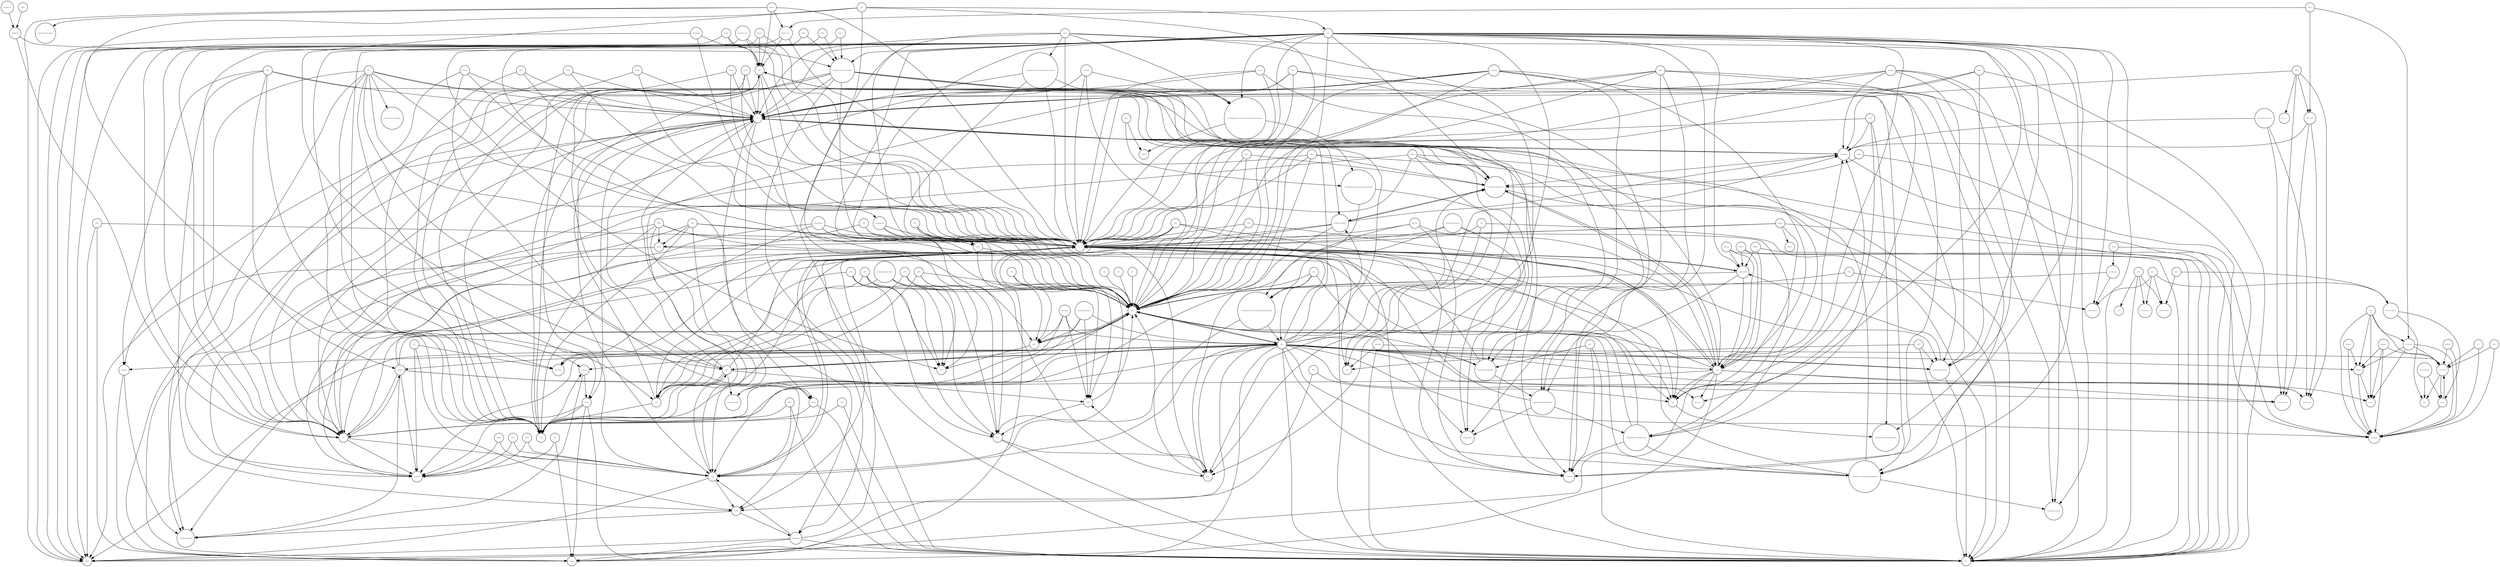 strict digraph  {
IMPDH2 [annotation="", bipartite=0, cls=macromolecule, fontsize=4, label=IMPDH2, shape=circle];
"Guanine nucleotide synthesis" [annotation=urn_miriam_pubmed_1969416, bipartite=0, cls=phenotype, fontsize=4, label="Guanine nucleotide synthesis", shape=circle];
SIRT5 [annotation=urn_miriam_pubmed_17694089, bipartite=0, cls=macromolecule, fontsize=4, label=SIRT5, shape=circle];
"Urea cycle" [annotation="", bipartite=0, cls=phenotype, fontsize=4, label="Urea cycle", shape=circle];
"Nicotinamide D-ribonucleotide" [annotation="urn_miriam_obo.chebi_CHEBI%3A16171|urn_miriam_pubchem.compound_14180", bipartite=0, cls="simple chemical", fontsize=4, label="Nicotinamide D-ribonucleotide", shape=circle];
NADPH [annotation="urn_miriam_obo.chebi_CHEBI%3A16474|urn_miriam_pubchem.compound_5884", bipartite=0, cls="simple chemical", fontsize=4, label=NADPH, shape=circle];
"Î±-D-Galactose" [annotation="urn_miriam_obo.chebi_CHEBI%3A28061|urn_miriam_pubchem.compound_439357", bipartite=0, cls="simple chemical", fontsize=4, label="Î±-D-Galactose", shape=circle];
ENPP1 [annotation="", bipartite=0, cls=macromolecule, fontsize=4, label=ENPP1, shape=circle];
Ribavirin [annotation="urn_miriam_pubmed_22555152|urn_miriam_obo.chebi_CHEBI%3A63580|urn_miriam_pubchem.compound_37542", bipartite=0, cls="simple chemical", fontsize=4, label=Ribavirin, shape=circle];
Xanthine [annotation="urn_miriam_obo.chebi_CHEBI%3A15318|urn_miriam_pubchem.compound_1188", bipartite=0, cls="simple chemical", fontsize=4, label=Xanthine, shape=circle];
NADP [annotation="urn_miriam_obo.chebi_CHEBI%3A18009|urn_miriam_pubchem.compound_5886", bipartite=0, cls="simple chemical", fontsize=4, label=NADP, shape=circle];
CD38 [annotation=urn_miriam_pubmed_16690024, bipartite=0, cls=macromolecule, fontsize=4, label=CD38, shape=circle];
XMP [annotation="urn_miriam_obo.chebi_CHEBI%3A15652|urn_miriam_pubchem.compound_73323", bipartite=0, cls="simple chemical", fontsize=4, label=XMP, shape=circle];
IMPDH2_Nsp14 [annotation="", bipartite=0, cls=complex, fontsize=4, label=IMPDH2_Nsp14, shape=circle];
"1-(5-Phospho-D-ribosyl)-5-amino-4-imidazolecarboxylate" [annotation="urn_miriam_obo.chebi_CHEBI%3A28413|urn_miriam_pubchem.compound_165388", bipartite=0, cls="simple chemical", fontsize=4, label="1-(5-Phospho-D-ribosyl)-5-amino-4-imidazolecarboxylate", shape=circle];
"ribonucleoside reductase" [annotation="", bipartite=0, cls=complex, fontsize=4, label="ribonucleoside reductase", shape=circle];
NT5E [annotation=urn_miriam_pubmed_2848759, bipartite=0, cls=macromolecule, fontsize=4, label=NT5E, shape=circle];
"Î±-D-Glucose" [annotation="urn_miriam_obo.chebi_CHEBI%3A28102|urn_miriam_pubchem.compound_79025", bipartite=0, cls="simple chemical", fontsize=4, label="Î±-D-Glucose", shape=circle];
NMNAT3 [annotation=urn_miriam_pubmed_17402747, bipartite=0, cls=macromolecule, fontsize=4, label=NMNAT3, shape=circle];
CO2 [annotation="urn_miriam_obo.chebi_CHEBI%3A16526|urn_miriam_pubchem.compound_280", bipartite=0, cls="simple chemical", fontsize=4, label=CO2, shape=circle];
ENPP3 [annotation="", bipartite=0, cls=macromolecule, fontsize=4, label=ENPP3, shape=circle];
Pi [annotation="urn_miriam_obo.chebi_CHEBI%3A18367|urn_miriam_pubchem.compound_1061", bipartite=0, cls="simple chemical", fontsize=4, label=Pi, shape=circle];
UGP2 [annotation="", bipartite=0, cls=macromolecule, fontsize=4, label=UGP2, shape=circle];
ENTPD5 [annotation="", bipartite=0, cls=macromolecule, fontsize=4, label=ENTPD5, shape=circle];
"Histone N6-acetyl-L-lysine" [annotation="urn_miriam_pubchem.substance_5094", bipartite=0, cls="simple chemical", fontsize=4, label="Histone N6-acetyl-L-lysine", shape=circle];
Melibiose [annotation="urn_miriam_obo.chebi_CHEBI%3A28053|urn_miriam_pubchem.compound_440658", bipartite=0, cls="simple chemical", fontsize=4, label=Melibiose, shape=circle];
PRPS1L1 [annotation="", bipartite=0, cls=macromolecule, fontsize=4, label=PRPS1L1, shape=circle];
NTPCR [annotation="", bipartite=0, cls=macromolecule, fontsize=4, label=NTPCR, shape=circle];
QPRT [annotation="", bipartite=0, cls=macromolecule, fontsize=4, label=QPRT, shape=circle];
Nicotinamide [annotation="urn_miriam_obo.chebi_CHEBI%3A17154|urn_miriam_pubchem.compound_936", bipartite=0, cls="simple chemical", fontsize=4, label=Nicotinamide, shape=circle];
ADSL [annotation="", bipartite=0, cls=macromolecule, fontsize=4, label=ADSL, shape=circle];
"1-(5'-Phosphoribosyl)-5-formamido-4-imidazolecarboxamide" [annotation="urn_miriam_obo.chebi_CHEBI%3A18381|urn_miriam_pubchem.compound_166760", bipartite=0, cls="simple chemical", fontsize=4, label="1-(5'-Phosphoribosyl)-5-formamido-4-imidazolecarboxamide", shape=circle];
AMDP2 [annotation="", bipartite=0, cls=macromolecule, fontsize=4, label=AMDP2, shape=circle];
"N-Ribosyl-nicotinamide" [annotation="urn_miriam_obo.chebi_CHEBI%3A15927|urn_miriam_pubchem.compound_439924", bipartite=0, cls="simple chemical", fontsize=4, label="N-Ribosyl-nicotinamide", shape=circle];
NME3 [annotation="", bipartite=0, cls=macromolecule, fontsize=4, label=NME3, shape=circle];
Adenosine [annotation="urn_miriam_obo.chebi_CHEBI%3A16335|urn_miriam_pubchem.compound_60961", bipartite=0, cls="simple chemical", fontsize=4, label=Adenosine, shape=circle];
AMP [annotation="urn_miriam_obo.chebi_CHEBI%3A16027|urn_miriam_pubchem.compound_6083", bipartite=0, cls="simple chemical", fontsize=4, label=AMP, shape=circle];
ITPA [annotation="", bipartite=0, cls=macromolecule, fontsize=4, label=ITPA, shape=circle];
GART [annotation="", bipartite=0, cls=macromolecule, fontsize=4, label=GART, shape=circle];
Galacitol [annotation="urn_miriam_obo.chebi_CHEBI%3A16813|urn_miriam_pubchem.compound_11850", bipartite=0, cls="simple chemical", fontsize=4, label=Galacitol, shape=circle];
GMPS [annotation=urn_miriam_pubmed_8089153, bipartite=0, cls=macromolecule, fontsize=4, label=GMPS, shape=circle];
Deoxyadenosine [annotation="urn_miriam_obo.chebi_CHEBI%3A17256|urn_miriam_pubchem.compound_13730", bipartite=0, cls="simple chemical", fontsize=4, label=Deoxyadenosine, shape=circle];
"Thioredoxin disulfide" [annotation="urn_miriam_obo.chebi_CHEBI%3A18191|urn_miriam_pubchem.substance_11533266|urn_miriam_pubchem.substance_3636", bipartite=0, cls="simple chemical", fontsize=4, label="Thioredoxin disulfide", shape=circle];
NNT [annotation="", bipartite=0, cls=macromolecule, fontsize=4, label=NNT, shape=circle];
AKR1B1 [annotation="", bipartite=0, cls=macromolecule, fontsize=4, label=AKR1B1, shape=circle];
NMNAT1 [annotation=urn_miriam_pubmed_12359228, bipartite=0, cls=macromolecule, fontsize=4, label=NMNAT1, shape=circle];
Ammonium [annotation="urn_miriam_obo.chebi_CHEBI%3A28938|urn_miriam_pubchem.compound_223", bipartite=0, cls="simple chemical", fontsize=4, label=Ammonium, shape=circle];
Merimepodib [annotation="urn_miriam_pubmed_10878288|urn_miriam_pubchem.compound_53241", bipartite=0, cls="simple chemical", fontsize=4, label=Merimepodib, shape=circle];
"Î±-D-Galactose-1P" [annotation="urn_miriam_obo.chebi_CHEBI%3A17973|urn_miriam_pubchem.compound_123912", bipartite=0, cls="simple chemical", fontsize=4, label="Î±-D-Galactose-1P", shape=circle];
ENTPD6 [annotation="", bipartite=0, cls=macromolecule, fontsize=4, label=ENTPD6, shape=circle];
PPAT [annotation="", bipartite=0, cls=macromolecule, fontsize=4, label=PPAT, shape=circle];
ENTPD4 [annotation="", bipartite=0, cls=macromolecule, fontsize=4, label=ENTPD4, shape=circle];
AK5 [annotation="", bipartite=0, cls=macromolecule, fontsize=4, label=AK5, shape=circle];
Deoxyguanosine [annotation="urn_miriam_obo.chebi_CHEBI%3A17172|urn_miriam_pubchem.compound_135398592", bipartite=0, cls="simple chemical", fontsize=4, label=Deoxyguanosine, shape=circle];
GLA [annotation="", bipartite=0, cls=macromolecule, fontsize=4, label=GLA, shape=circle];
"Nucleoside diphosphate kinase" [annotation="", bipartite=0, cls=complex, fontsize=4, label="Nucleoside diphosphate kinase", shape=circle];
ADP [annotation="urn_miriam_obo.chebi_CHEBI%3A16761|urn_miriam_pubchem.compound_6022", bipartite=0, cls="simple chemical", fontsize=4, label=ADP, shape=circle];
dADP [annotation="urn_miriam_obo.chebi_CHEBI%3A16174|urn_miriam_pubchem.compound_188966", bipartite=0, cls="simple chemical", fontsize=4, label=dADP, shape=circle];
Migalastat [annotation="urn_miriam_pubmed_10866822|urn_miriam_obo.chebi_CHEBI%3A135923|urn_miriam_pubchem.compound_176077", bipartite=0, cls="simple chemical", fontsize=4, label=Migalastat, shape=circle];
"Î±-D-Glucose-1-P" [annotation="urn_miriam_obo.chebi_CHEBI%3A29042|urn_miriam_pubchem.compound_439165", bipartite=0, cls="simple chemical", fontsize=4, label="Î±-D-Glucose-1-P", shape=circle];
AK1 [annotation="", bipartite=0, cls=macromolecule, fontsize=4, label=AK1, shape=circle];
"Deamino-NAD" [annotation="urn_miriam_obo.chebi_CHEBI%3A18304|urn_miriam_pubchem.compound_135421870", bipartite=0, cls="simple chemical", fontsize=4, label="Deamino-NAD", shape=circle];
XDH [annotation="", bipartite=0, cls=macromolecule, fontsize=4, label=XDH, shape=circle];
dAMP [annotation="urn_miriam_obo.chebi_CHEBI%3A17713|urn_miriam_pubchem.compound_12599", bipartite=0, cls="simple chemical", fontsize=4, label=dAMP, shape=circle];
PAICS [annotation="", bipartite=0, cls=macromolecule, fontsize=4, label=PAICS, shape=circle];
LCT [annotation="", bipartite=0, cls=macromolecule, fontsize=4, label=LCT, shape=circle];
AMPD3 [annotation="", bipartite=0, cls=macromolecule, fontsize=4, label=AMPD3, shape=circle];
SIRT5_Nsp14 [annotation="", bipartite=0, cls=complex, fontsize=4, label=SIRT5_Nsp14, shape=circle];
Fumarate [annotation="urn_miriam_obo.chebi_CHEBI%3A29806|urn_miriam_pubchem.compound_5460307", bipartite=0, cls="simple chemical", fontsize=4, label=Fumarate, shape=circle];
UTP [annotation="urn_miriam_obo.chebi_CHEBI%3A15713|urn_miriam_pubchem.compound_6133", bipartite=0, cls="simple chemical", fontsize=4, label=UTP, shape=circle];
Thioredoxin [annotation="urn_miriam_obo.chebi_CHEBI%3A15033|urn_miriam_pubchem.substance_223441017|urn_miriam_pubchem.substance_3635", bipartite=0, cls="simple chemical", fontsize=4, label=Thioredoxin, shape=circle];
"2-(Formamido)-N1-(5'-phosphoribosyl)acetamidine" [annotation="urn_miriam_pubchem.compound_5462266", bipartite=0, cls="simple chemical", fontsize=4, label="2-(Formamido)-N1-(5'-phosphoribosyl)acetamidine", shape=circle];
AK8 [annotation="", bipartite=0, cls=macromolecule, fontsize=4, label=AK8, shape=circle];
GLA_Nsp14 [annotation="", bipartite=0, cls=complex, fontsize=4, label=GLA_Nsp14, shape=circle];
NAMPT [annotation="", bipartite=0, cls=macromolecule, fontsize=4, label=NAMPT, shape=circle];
ENTPD2 [annotation="", bipartite=0, cls=macromolecule, fontsize=4, label=ENTPD2, shape=circle];
NADK [annotation="", bipartite=0, cls=macromolecule, fontsize=4, label=NADK, shape=circle];
CANT1 [annotation="", bipartite=0, cls=macromolecule, fontsize=4, label=CANT1, shape=circle];
AMPD1 [annotation="", bipartite=0, cls=macromolecule, fontsize=4, label=AMPD1, shape=circle];
NADH [annotation="urn_miriam_obo.chebi_CHEBI%3A16908|urn_miriam_pubchem.compound_439153", bipartite=0, cls="simple chemical", fontsize=4, label=NADH, shape=circle];
"UDP-Î±-D-Galactose" [annotation="urn_miriam_obo.chebi_CHEBI%3A66914|urn_miriam_pubchem.compound_18068", bipartite=0, cls="simple chemical", fontsize=4, label="UDP-Î±-D-Galactose", shape=circle];
GMP [annotation="urn_miriam_obo.chebi_CHEBI%3A17345|urn_miriam_pubchem.compound_135398631", bipartite=0, cls="simple chemical", fontsize=4, label=GMP, shape=circle];
GDP [annotation="urn_miriam_obo.chebi_CHEBI%3A17552|urn_miriam_pubchem.compound_135398619", bipartite=0, cls="simple chemical", fontsize=4, label=GDP, shape=circle];
Adenine [annotation="urn_miriam_obo.chebi_CHEBI%3A16708|urn_miriam_pubchem.compound_190", bipartite=0, cls="simple chemical", fontsize=4, label=Adenine, shape=circle];
GALM [annotation="", bipartite=0, cls=macromolecule, fontsize=4, label=GALM, shape=circle];
"Aminoimidazole ribotide" [annotation="urn_miriam_obo.chebi_CHEBI%3A138560|urn_miriam_pubchem.compound_161500", bipartite=0, cls="simple chemical", fontsize=4, label="Aminoimidazole ribotide", shape=circle];
GMPR2 [annotation="", bipartite=0, cls=macromolecule, fontsize=4, label=GMPR2, shape=circle];
dGDP [annotation="urn_miriam_obo.chebi_CHEBI%3A28862|urn_miriam_pubchem.compound_135398595", bipartite=0, cls="simple chemical", fontsize=4, label=dGDP, shape=circle];
dATP [annotation="urn_miriam_obo.chebi_CHEBI%3A16284|urn_miriam_pubchem.compound_15993", bipartite=0, cls="simple chemical", fontsize=4, label=dATP, shape=circle];
"1-(5'-Phosphoribosyl)-5-amino-4-imidazolecarboxamide" [annotation="urn_miriam_obo.chebi_CHEBI%3A18406|urn_miriam_pubchem.compound_65110", bipartite=0, cls="simple chemical", fontsize=4, label="1-(5'-Phosphoribosyl)-5-amino-4-imidazolecarboxamide", shape=circle];
GALK1 [annotation="", bipartite=0, cls=macromolecule, fontsize=4, label=GALK1, shape=circle];
GUK1 [annotation=urn_miriam_pubmed_8663313, bipartite=0, cls=macromolecule, fontsize=4, label=GUK1, shape=circle];
PRPS2 [annotation="", bipartite=0, cls=macromolecule, fontsize=4, label=PRPS2, shape=circle];
NME5 [annotation="", bipartite=0, cls=macromolecule, fontsize=4, label=NME5, shape=circle];
dGMP [annotation="urn_miriam_obo.chebi_CHEBI%3A16192|urn_miriam_pubchem.compound_135398597", bipartite=0, cls="simple chemical", fontsize=4, label=dGMP, shape=circle];
"D-Galactose" [annotation="urn_miriam_obo.chebi_CHEBI%3A27667|urn_miriam_pubchem.compound_439353", bipartite=0, cls="simple chemical", fontsize=4, label="D-Galactose", shape=circle];
GALT [annotation="", bipartite=0, cls=macromolecule, fontsize=4, label=GALT, shape=circle];
"Mycophenolic acid" [annotation="urn_miriam_pubmed_5799033|urn_miriam_obo.chebi_CHEBI%3A168396|urn_miriam_pubchem.compound_446541", bipartite=0, cls="simple chemical", fontsize=4, label="Mycophenolic acid", shape=circle];
Stachyose [annotation="urn_miriam_obo.chebi_CHEBI%3A17164|urn_miriam_pubchem.compound_439531", bipartite=0, cls="simple chemical", fontsize=4, label=Stachyose, shape=circle];
GTP [annotation="urn_miriam_obo.chebi_CHEBI%3A15996|urn_miriam_pubchem.compound_35398633", bipartite=0, cls="simple chemical", fontsize=4, label=GTP, shape=circle];
NMNAT2 [annotation=urn_miriam_pubmed_12359228, bipartite=0, cls=macromolecule, fontsize=4, label=NMNAT2, shape=circle];
GMPR [annotation="", bipartite=0, cls=macromolecule, fontsize=4, label=GMPR, shape=circle];
Quinolinate [annotation="urn_miriam_obo.chebi_CHEBI%3A16675|urn_miriam_pubchem.compound_1066", bipartite=0, cls="simple chemical", fontsize=4, label=Quinolinate, shape=circle];
ATP [annotation="urn_miriam_obo.chebi_CHEBI%3A15422|urn_miriam_pubchem.compound_5957", bipartite=0, cls="simple chemical", fontsize=4, label=ATP, shape=circle];
"L-Glutamate" [annotation="urn_miriam_obo.chebi_CHEBI%3A16015|urn_miriam_pubchem.compound_33032", bipartite=0, cls="simple chemical", fontsize=4, label="L-Glutamate", shape=circle];
"2-deoxy-Î±-D-ribose 1-phosphate" [annotation="urn_miriam_obo.chebi_CHEBI%3A28542|urn_miriam_pubchem.compound_439287", bipartite=0, cls="simple chemical", fontsize=4, label="2-deoxy-Î±-D-ribose 1-phosphate", shape=circle];
Nicotinate [annotation="urn_miriam_obo.chebi_CHEBI%3A32544|urn_miriam_pubchem.compound_937", bipartite=0, cls="simple chemical", fontsize=4, label=Nicotinate, shape=circle];
"1-(5'-Phosphoribosyl)-5-amino-4-(N-succinocarboxamide)-imidazole" [annotation="urn_miriam_obo.chebi_CHEBI%3A18319|urn_miriam_pubchem.compound_160666", bipartite=0, cls="simple chemical", fontsize=4, label="1-(5'-Phosphoribosyl)-5-amino-4-(N-succinocarboxamide)-imidazole", shape=circle];
Hypoxanthine [annotation="urn_miriam_obo.chebi_CHEBI%3A17368|urn_miriam_pubchem.compound_135398638", bipartite=0, cls="simple chemical", fontsize=4, label=Hypoxanthine, shape=circle];
Glycine [annotation="urn_miriam_obo.chebi_CHEBI%3A15428|urn_miriam_pubchem.compound_750", bipartite=0, cls="simple chemical", fontsize=4, label=Glycine, shape=circle];
"ADP-D-ribose" [annotation="urn_miriam_obo.chebi_CHEBI%3A16960|urn_miriam_pubchem.compound_33576", bipartite=0, cls="simple chemical", fontsize=4, label="ADP-D-ribose", shape=circle];
PRPS1 [annotation="", bipartite=0, cls=macromolecule, fontsize=4, label=PRPS1, shape=circle];
ADK [annotation="", bipartite=0, cls=macromolecule, fontsize=4, label=ADK, shape=circle];
"UDP-Î±-D-Glucose" [annotation="urn_miriam_obo.chebi_CHEBI%3A46229|urn_miriam_pubchem.compound_8629", bipartite=0, cls="simple chemical", fontsize=4, label="UDP-Î±-D-Glucose", shape=circle];
NAD [annotation="urn_miriam_obo.chebi_CHEBI%3A15846|urn_miriam_pubchem.compound_5892", bipartite=0, cls="simple chemical", fontsize=4, label=NAD, shape=circle];
Nsp14 [annotation="urn_miriam_doi_10.1101%2F2020.03.22.002386|urn_miriam_ncbiprotein_YP_009725309", bipartite=0, cls=macromolecule, fontsize=4, label=Nsp14, shape=circle];
"L-Aspartate" [annotation="urn_miriam_obo.chebi_CHEBI%3A17053|urn_miriam_pubchem.compound_5960", bipartite=0, cls="simple chemical", fontsize=4, label="L-Aspartate", shape=circle];
DCK [annotation="", bipartite=0, cls=macromolecule, fontsize=4, label=DCK, shape=circle];
PGM2 [annotation="", bipartite=0, cls=macromolecule, fontsize=4, label=PGM2, shape=circle];
"Nicotinate D-ribonucleotide" [annotation="urn_miriam_obo.chebi_CHEBI%3A15763|urn_miriam_pubchem.compound_121992", bipartite=0, cls="simple chemical", fontsize=4, label="Nicotinate D-ribonucleotide", shape=circle];
PPi [annotation="urn_miriam_obo.chebi_CHEBI%3A18361|urn_miriam_pubchem.compound_644102", bipartite=0, cls="simple chemical", fontsize=4, label=PPi, shape=circle];
Tetrahydrofolate [annotation="urn_miriam_obo.chebi_CHEBI%3A67016|urn_miriam_pubchem.compound_135444742", bipartite=0, cls="simple chemical", fontsize=4, label=Tetrahydrofolate, shape=circle];
GALE [annotation="", bipartite=0, cls=macromolecule, fontsize=4, label=GALE, shape=circle];
"10-Formyltetrahydrofolate" [annotation="urn_miriam_obo.chebi_CHEBI%3A15637|urn_miriam_pubchem.compound_135450591", bipartite=0, cls="simple chemical", fontsize=4, label="10-Formyltetrahydrofolate", shape=circle];
"Î±-D-Ribose 1-phosphate" [annotation="urn_miriam_obo.chebi_CHEBI%3A16300|urn_miriam_pubchem.compound_439236", bipartite=0, cls="simple chemical", fontsize=4, label="Î±-D-Ribose 1-phosphate", shape=circle];
H2O [annotation="urn_miriam_obo.chebi_CHEBI%3A15377|urn_miriam_pubchem.compound_962", bipartite=0, cls="simple chemical", fontsize=4, label=H2O, shape=circle];
NRK1 [annotation="", bipartite=0, cls=macromolecule, fontsize=4, label=NRK1, shape=circle];
NME7 [annotation="", bipartite=0, cls=macromolecule, fontsize=4, label=NME7, shape=circle];
PNP [annotation="", bipartite=0, cls=macromolecule, fontsize=4, label=PNP, shape=circle];
APRT [annotation="", bipartite=0, cls=macromolecule, fontsize=4, label=APRT, shape=circle];
Deoxyinosine [annotation="urn_miriam_obo.chebi_CHEBI%3A28997|urn_miriam_pubchem.compound_135398593", bipartite=0, cls="simple chemical", fontsize=4, label=Deoxyinosine, shape=circle];
Inosine [annotation="urn_miriam_obo.chebi_CHEBI%3A17596|urn_miriam_pubchem.compound_35398641", bipartite=0, cls="simple chemical", fontsize=4, label=Inosine, shape=circle];
NAPRT1 [annotation="", bipartite=0, cls=macromolecule, fontsize=4, label=NAPRT1, shape=circle];
Sucrose [annotation="urn_miriam_obo.chebi_CHEBI%3A17992|urn_miriam_pubchem.compound_5988", bipartite=0, cls="simple chemical", fontsize=4, label=Sucrose, shape=circle];
"Î±D-Ribose 1P" [annotation="urn_miriam_obo.chebi_CHEBI%3A16300|urn_miriam_pubchem.compound_439236", bipartite=0, cls="simple chemical", fontsize=4, label="Î±D-Ribose 1P", shape=circle];
"5-phospho-beta-D-ribosylglycinamide" [annotation="urn_miriam_obo.chebi_CHEBI%3A143788|urn_miriam_pubchem.compound_129630972", bipartite=0, cls="simple chemical", fontsize=4, label="5-phospho-beta-D-ribosylglycinamide", shape=circle];
UDP [annotation="urn_miriam_obo.chebi_CHEBI%3A17659|urn_miriam_pubchem.compound_6031", bipartite=0, cls="simple chemical", fontsize=4, label=UDP, shape=circle];
IMP [annotation="urn_miriam_obo.chebi_CHEBI%3A17202|urn_miriam_pubchem.compound_135398640", bipartite=0, cls="simple chemical", fontsize=4, label=IMP, shape=circle];
dGTP [annotation="urn_miriam_obo.chebi_CHEBI%3A16497|urn_miriam_pubchem.compound_135398599", bipartite=0, cls="simple chemical", fontsize=4, label=dGTP, shape=circle];
Xanthosine [annotation="urn_miriam_obo.chebi_CHEBI%3A18107|urn_miriam_pubchem.compound_64959", bipartite=0, cls="simple chemical", fontsize=4, label=Xanthosine, shape=circle];
"O-Acetyl-ADP-ribose" [annotation="urn_miriam_obo.chebi_CHEBI%3A76279|urn_miriam_pubchem.compound_72193709", bipartite=0, cls="simple chemical", fontsize=4, label="O-Acetyl-ADP-ribose", shape=circle];
"nicotinate-adenine dinucleotide phosphate" [annotation="urn_miriam_obo.chebi_CHEBI%3A75967|urn_miriam_pubchem.compound_71768143", bipartite=0, cls="simple chemical", fontsize=4, label="nicotinate-adenine dinucleotide phosphate", shape=circle];
Raffinose [annotation="urn_miriam_obo.chebi_CHEBI%3A16634|urn_miriam_pubchem.compound_439242", bipartite=0, cls="simple chemical", fontsize=4, label=Raffinose, shape=circle];
ATIC [annotation="", bipartite=0, cls=macromolecule, fontsize=4, label=ATIC, shape=circle];
IMPDH1 [annotation="", bipartite=0, cls=macromolecule, fontsize=4, label=IMPDH1, shape=circle];
GDA [annotation="", bipartite=0, cls=macromolecule, fontsize=4, label=GDA, shape=circle];
GLB1 [annotation="", bipartite=0, cls=macromolecule, fontsize=4, label=GLB1, shape=circle];
"5-phospho-Î±-D-ribose 1-diphosphate" [annotation="urn_miriam_obo.chebi_CHEBI%3A17111|urn_miriam_pubchem.compound_7339", bipartite=0, cls="simple chemical", fontsize=4, label="5-phospho-Î±-D-ribose 1-diphosphate", shape=circle];
AK7 [annotation="", bipartite=0, cls=macromolecule, fontsize=4, label=AK7, shape=circle];
"L-Glutamine" [annotation="urn_miriam_obo.chebi_CHEBI%3A18050|urn_miriam_pubchem.compound_5961", bipartite=0, cls="simple chemical", fontsize=4, label="L-Glutamine", shape=circle];
"Histone-L-lysine" [annotation="urn_miriam_obo.chebi_CHEBI%3A5738|urn_miriam_pubchem.substance_5447|urn_miriam_pubchem.substance_223439948", bipartite=0, cls="simple chemical", fontsize=4, label="Histone-L-lysine", shape=circle];
HPRT1 [annotation="", bipartite=0, cls=macromolecule, fontsize=4, label=HPRT1, shape=circle];
NME6 [annotation="", bipartite=0, cls=macromolecule, fontsize=4, label=NME6, shape=circle];
PFAS [annotation="", bipartite=0, cls=macromolecule, fontsize=4, label=PFAS, shape=circle];
H [annotation="urn_miriam_obo.chebi_CHEBI%3A24636|urn_miriam_pubchem.compound_1038", bipartite=0, cls="simple chemical", fontsize=4, label=H, shape=circle];
Lactose [annotation="urn_miriam_obo.chebi_CHEBI%3A17716|urn_miriam_pubchem.compound_440995", bipartite=0, cls="simple chemical", fontsize=4, label=Lactose, shape=circle];
NADSYN1 [annotation=urn_miriam_pubmed_12547821, bipartite=0, cls=macromolecule, fontsize=4, label=NADSYN1, shape=circle];
"D-Ribose 5P" [annotation="urn_miriam_obo.chebi_CHEBI%3A78679|urn_miriam_pubchem.compound_439167", bipartite=0, cls="simple chemical", fontsize=4, label="D-Ribose 5P", shape=circle];
Guanosine [annotation="urn_miriam_obo.chebi_CHEBI%3A16750|urn_miriam_pubchem.compound_135398635", bipartite=0, cls="simple chemical", fontsize=4, label=Guanosine, shape=circle];
ADA [annotation="", bipartite=0, cls=macromolecule, fontsize=4, label=ADA, shape=circle];
"lactose synthetase" [annotation="", bipartite=0, cls=complex, fontsize=4, label="lactose synthetase", shape=circle];
"5-phospho-beta-D-ribosylamine" [annotation="urn_miriam_obo.chebi_CHEBI%3A37737|urn_miriam_pubchem.compound_439905", bipartite=0, cls="simple chemical", fontsize=4, label="5-phospho-beta-D-ribosylamine", shape=circle];
"5-phosphoribosyl-N-formylglycinamide" [annotation="urn_miriam_pubchem.compound_129652037", bipartite=0, cls="simple chemical", fontsize=4, label="5-phosphoribosyl-N-formylglycinamide", shape=circle];
Guanine [annotation="urn_miriam_obo.chebi_CHEBI%3A16235|urn_miriam_pubchem.compound_135398634", bipartite=0, cls="simple chemical", fontsize=4, label=Guanine, shape=circle];
IMPDH2 -> "Guanine nucleotide synthesis"  [annotation="", interaction_type=stimulation];
IMPDH2 -> IMPDH2_Nsp14  [annotation="", interaction_type=production];
IMPDH2 -> H  [annotation="urn_miriam_doi_10.1101%2F2020.03.22.002386|urn_miriam_pubmed_22555152|urn_miriam_pubmed_5799033", interaction_type=catalysis];
IMPDH2 -> XMP  [annotation="urn_miriam_doi_10.1101%2F2020.03.22.002386|urn_miriam_pubmed_22555152|urn_miriam_pubmed_5799033", interaction_type=catalysis];
IMPDH2 -> NADH  [annotation="urn_miriam_doi_10.1101%2F2020.03.22.002386|urn_miriam_pubmed_22555152|urn_miriam_pubmed_5799033", interaction_type=catalysis];
SIRT5 -> "Urea cycle"  [annotation="", interaction_type=stimulation];
SIRT5 -> Nicotinamide  [annotation="urn_miriam_pubmed_16756498|urn_miriam_kegg.reaction_R10633|urn_miriam_taxonomy_2697049", interaction_type=catalysis];
SIRT5 -> "Histone-L-lysine"  [annotation="urn_miriam_pubmed_16756498|urn_miriam_kegg.reaction_R10633|urn_miriam_taxonomy_2697049", interaction_type=catalysis];
SIRT5 -> "O-Acetyl-ADP-ribose"  [annotation="urn_miriam_pubmed_16756498|urn_miriam_kegg.reaction_R10633|urn_miriam_taxonomy_2697049", interaction_type=catalysis];
SIRT5 -> SIRT5_Nsp14  [annotation="", interaction_type=production];
"Nicotinamide D-ribonucleotide" -> NAD  [annotation="", interaction_type=production];
"Nicotinamide D-ribonucleotide" -> PPi  [annotation="", interaction_type=production];
"Nicotinamide D-ribonucleotide" -> "N-Ribosyl-nicotinamide"  [annotation="", interaction_type=production];
"Nicotinamide D-ribonucleotide" -> Pi  [annotation="", interaction_type=production];
NADPH -> NADP  [annotation="", interaction_type=production];
NADPH -> NADH  [annotation="", interaction_type=production];
"Î±-D-Galactose" -> "Î±-D-Galactose-1P"  [annotation="", interaction_type=production];
"Î±-D-Galactose" -> ADP  [annotation="", interaction_type=production];
ENPP1 -> dGMP  [annotation="urn_miriam_kegg.reaction_R01855|urn_miriam_pubmed_4310599", interaction_type=catalysis];
ENPP1 -> H  [annotation="urn_miriam_kegg.reaction_R01855|urn_miriam_pubmed_4310599", interaction_type=catalysis];
ENPP1 -> PPi  [annotation="urn_miriam_kegg.reaction_R01855|urn_miriam_pubmed_4310599", interaction_type=catalysis];
ENPP1 -> "Nicotinamide D-ribonucleotide"  [annotation="urn_miriam_kegg.reaction_R00103|urn_miriam_pubmed_13428775", interaction_type=catalysis];
ENPP1 -> AMP  [annotation="urn_miriam_kegg.reaction_R00103|urn_miriam_pubmed_13428775", interaction_type=catalysis];
Ribavirin -> H  [annotation="urn_miriam_doi_10.1101%2F2020.03.22.002386|urn_miriam_pubmed_22555152|urn_miriam_pubmed_5799033", interaction_type=inhibition];
Ribavirin -> XMP  [annotation="urn_miriam_doi_10.1101%2F2020.03.22.002386|urn_miriam_pubmed_22555152|urn_miriam_pubmed_5799033", interaction_type=inhibition];
Ribavirin -> NADH  [annotation="urn_miriam_doi_10.1101%2F2020.03.22.002386|urn_miriam_pubmed_22555152|urn_miriam_pubmed_5799033", interaction_type=inhibition];
NADP -> "nicotinate-adenine dinucleotide phosphate"  [annotation="", interaction_type=production];
NADP -> Nicotinamide  [annotation="", interaction_type=production];
CD38 -> "nicotinate-adenine dinucleotide phosphate"  [annotation="urn_miriam_pubmed_11829748|urn_miriam_kegg.reaction_R00119", interaction_type=catalysis];
CD38 -> Nicotinamide  [annotation="urn_miriam_pubmed_11866528|urn_miriam_kegg.reaction_R00102", interaction_type=catalysis];
CD38 -> H  [annotation="urn_miriam_pubmed_11866528|urn_miriam_kegg.reaction_R00102", interaction_type=catalysis];
CD38 -> "ADP-D-ribose"  [annotation="urn_miriam_pubmed_11866528|urn_miriam_kegg.reaction_R00102", interaction_type=catalysis];
XMP -> Xanthosine  [annotation="", interaction_type=production];
XMP -> Pi  [annotation="", interaction_type=production];
XMP -> H  [annotation="", interaction_type=production];
XMP -> "L-Glutamate"  [annotation="", interaction_type=production];
XMP -> GMP  [annotation="", interaction_type=production];
XMP -> AMP  [annotation="", interaction_type=production];
XMP -> PPi  [annotation="", interaction_type=production];
IMPDH2_Nsp14 -> H  [annotation="urn_miriam_doi_10.1101%2F2020.03.22.002386|urn_miriam_pubmed_22555152|urn_miriam_pubmed_5799033", interaction_type=modulation];
IMPDH2_Nsp14 -> XMP  [annotation="urn_miriam_doi_10.1101%2F2020.03.22.002386|urn_miriam_pubmed_22555152|urn_miriam_pubmed_5799033", interaction_type=modulation];
IMPDH2_Nsp14 -> NADH  [annotation="urn_miriam_doi_10.1101%2F2020.03.22.002386|urn_miriam_pubmed_22555152|urn_miriam_pubmed_5799033", interaction_type=modulation];
"1-(5-Phospho-D-ribosyl)-5-amino-4-imidazolecarboxylate" -> Pi  [annotation="", interaction_type=production];
"1-(5-Phospho-D-ribosyl)-5-amino-4-imidazolecarboxylate" -> "1-(5'-Phosphoribosyl)-5-amino-4-(N-succinocarboxamide)-imidazole"  [annotation="", interaction_type=production];
"1-(5-Phospho-D-ribosyl)-5-amino-4-imidazolecarboxylate" -> ADP  [annotation="", interaction_type=production];
"1-(5-Phospho-D-ribosyl)-5-amino-4-imidazolecarboxylate" -> H  [annotation="", interaction_type=production];
"ribonucleoside reductase" -> dGDP  [annotation="urn_miriam_kegg.reaction_R02019|urn_miriam_pubmed_4543472", interaction_type=catalysis];
"ribonucleoside reductase" -> "Thioredoxin disulfide"  [annotation="urn_miriam_kegg.reaction_R2017|urn_miriam_pubmed_4543472", interaction_type=catalysis];
"ribonucleoside reductase" -> H2O  [annotation="urn_miriam_kegg.reaction_R2017|urn_miriam_pubmed_4543472", interaction_type=catalysis];
"ribonucleoside reductase" -> dADP  [annotation="urn_miriam_kegg.reaction_R2017|urn_miriam_pubmed_4543472", interaction_type=catalysis];
NT5E -> Inosine  [annotation="urn_miriam_pubmed_14444527|urn_miriam_kegg.reaction_R01126", interaction_type=catalysis];
NT5E -> Pi  [annotation="urn_miriam_pubmed_16746659|urn_miriam_kegg.reaction_R00183", interaction_type=catalysis];
NT5E -> Guanosine  [annotation="urn_miriam_kegg.reaction_R01227|urn_miriam_pubmed_16746659", interaction_type=catalysis];
NT5E -> "N-Ribosyl-nicotinamide"  [annotation="urn_miriam_kegg.reaction_R02323|urn_miriam_pubmed_16746659", interaction_type=catalysis];
NT5E -> Xanthosine  [annotation="urn_miriam_kegg.reaction_R02719|urn_miriam_pubmed_16746659", interaction_type=catalysis];
NT5E -> Adenosine  [annotation="urn_miriam_pubmed_16746659|urn_miriam_kegg.reaction_R00183", interaction_type=catalysis];
"Î±-D-Glucose" -> UDP  [annotation="", interaction_type=production];
"Î±-D-Glucose" -> Lactose  [annotation="", interaction_type=production];
NMNAT3 -> NAD  [annotation="urn_miriam_kegg.reaction_R00137|urn_miriam_pubmed_13684981", interaction_type=catalysis];
NMNAT3 -> PPi  [annotation="urn_miriam_pubmed_13717628|urn_miriam_kegg.reaction_R03005", interaction_type=catalysis];
NMNAT3 -> "Deamino-NAD"  [annotation="urn_miriam_pubmed_13717628|urn_miriam_kegg.reaction_R03005", interaction_type=catalysis];
ENPP3 -> dGMP  [annotation="urn_miriam_kegg.reaction_R01855|urn_miriam_pubmed_4310599", interaction_type=catalysis];
ENPP3 -> H  [annotation="urn_miriam_kegg.reaction_R01855|urn_miriam_pubmed_4310599", interaction_type=catalysis];
ENPP3 -> PPi  [annotation="urn_miriam_kegg.reaction_R01855|urn_miriam_pubmed_4310599", interaction_type=catalysis];
ENPP3 -> "Nicotinamide D-ribonucleotide"  [annotation="urn_miriam_kegg.reaction_R00103|urn_miriam_pubmed_13428775", interaction_type=catalysis];
ENPP3 -> AMP  [annotation="urn_miriam_kegg.reaction_R00103|urn_miriam_pubmed_13428775", interaction_type=catalysis];
Pi -> Nicotinamide  [annotation="", interaction_type=production];
Pi -> "Î±-D-Ribose 1-phosphate"  [annotation="", interaction_type=production];
Pi -> Hypoxanthine  [annotation="", interaction_type=production];
Pi -> Adenine  [annotation="", interaction_type=production];
Pi -> Guanine  [annotation="", interaction_type=production];
Pi -> Xanthine  [annotation="", interaction_type=production];
UGP2 -> UTP  [annotation="urn_miriam_kegg.reaction_R00289|urn_miriam_pubmed_30816613", interaction_type=catalysis];
UGP2 -> "UDP-Î±-D-Glucose"  [annotation="urn_miriam_kegg.reaction_R00289|urn_miriam_pubmed_30816613", interaction_type=catalysis];
UGP2 -> PPi  [annotation="urn_miriam_kegg.reaction_R00289|urn_miriam_pubmed_30816613", interaction_type=catalysis];
UGP2 -> "Î±-D-Glucose-1-P"  [annotation="urn_miriam_kegg.reaction_R00289|urn_miriam_pubmed_30816613", interaction_type=catalysis];
ENTPD5 -> H  [annotation="urn_miriam_kegg.reaction_R00328", interaction_type=catalysis];
ENTPD5 -> GMP  [annotation="urn_miriam_kegg.reaction_R00328", interaction_type=catalysis];
ENTPD5 -> Pi  [annotation="urn_miriam_kegg.reaction_R00328", interaction_type=catalysis];
"Histone N6-acetyl-L-lysine" -> Nicotinamide  [annotation="", interaction_type=production];
"Histone N6-acetyl-L-lysine" -> "Histone-L-lysine"  [annotation="", interaction_type=production];
"Histone N6-acetyl-L-lysine" -> "O-Acetyl-ADP-ribose"  [annotation="", interaction_type=production];
Melibiose -> "Î±-D-Glucose"  [annotation="", interaction_type=production];
Melibiose -> "D-Galactose"  [annotation="", interaction_type=production];
PRPS1L1 -> AMP  [annotation="urn_miriam_kegg.reaction_R01049|urn_miriam_pubmed_4306285", interaction_type=catalysis];
PRPS1L1 -> "5-phospho-Î±-D-ribose 1-diphosphate"  [annotation="urn_miriam_kegg.reaction_R01049|urn_miriam_pubmed_4306285", interaction_type=catalysis];
NTPCR -> H  [annotation="urn_miriam_pubmed_17291528|urn_miriam_kegg.reaction_R00335", interaction_type=catalysis];
NTPCR -> GDP  [annotation="urn_miriam_pubmed_17291528|urn_miriam_kegg.reaction_R00335", interaction_type=catalysis];
NTPCR -> Pi  [annotation="urn_miriam_pubmed_17291528|urn_miriam_kegg.reaction_R00335", interaction_type=catalysis];
QPRT -> CO2  [annotation="urn_miriam_pubmed_5320648|urn_miriam_pubmed_14165928|urn_miriam_kegg.reaction_R03348", interaction_type=catalysis];
QPRT -> "Nicotinate D-ribonucleotide"  [annotation="urn_miriam_pubmed_5320648|urn_miriam_pubmed_14165928|urn_miriam_kegg.reaction_R03348", interaction_type=catalysis];
QPRT -> PPi  [annotation="urn_miriam_pubmed_5320648|urn_miriam_pubmed_14165928|urn_miriam_kegg.reaction_R03348", interaction_type=catalysis];
Nicotinamide -> "Nicotinamide D-ribonucleotide"  [annotation="", interaction_type=production];
Nicotinamide -> PPi  [annotation="", interaction_type=production];
ADSL -> "1-(5'-Phosphoribosyl)-5-amino-4-imidazolecarboxamide"  [annotation="urn_miriam_kegg.reaction_R04559|urn_miriam_pubmed_13366975", interaction_type=catalysis];
ADSL -> Fumarate  [annotation="urn_miriam_kegg.reaction_R04559|urn_miriam_pubmed_13366975", interaction_type=catalysis];
"1-(5'-Phosphoribosyl)-5-formamido-4-imidazolecarboxamide" -> IMP  [annotation="", interaction_type=production];
"1-(5'-Phosphoribosyl)-5-formamido-4-imidazolecarboxamide" -> H2O  [annotation="", interaction_type=production];
AMDP2 -> IMP  [annotation="urn_miriam_pubmed_13463019|urn_miriam_kegg.reaction_R00181", interaction_type=catalysis];
AMDP2 -> Ammonium  [annotation="urn_miriam_pubmed_13463019|urn_miriam_kegg.reaction_R00181", interaction_type=catalysis];
"N-Ribosyl-nicotinamide" -> Nicotinamide  [annotation="", interaction_type=production];
"N-Ribosyl-nicotinamide" -> "Î±-D-Ribose 1-phosphate"  [annotation="", interaction_type=production];
"N-Ribosyl-nicotinamide" -> "Nicotinamide D-ribonucleotide"  [annotation="", interaction_type=production];
"N-Ribosyl-nicotinamide" -> H  [annotation="", interaction_type=production];
"N-Ribosyl-nicotinamide" -> ADP  [annotation="", interaction_type=production];
NME3 -> dGTP  [annotation="urn_miriam_pubmed_13363863|urn_miriam_kegg.reaction_R01857", interaction_type=catalysis];
NME3 -> ADP  [annotation="urn_miriam_kegg.reaction_R01137|urn_miriam_pubmed_13211603", interaction_type=catalysis];
NME3 -> GTP  [annotation="urn_miriam_kegg.reaction_R00330|urn_miriam_pubmed_13363863", interaction_type=catalysis];
NME3 -> dATP  [annotation="urn_miriam_kegg.reaction_R01137|urn_miriam_pubmed_13211603", interaction_type=catalysis];
Adenosine -> "Î±-D-Ribose 1-phosphate"  [annotation="", interaction_type=production];
Adenosine -> Adenine  [annotation="", interaction_type=production];
Adenosine -> Inosine  [annotation="", interaction_type=production];
Adenosine -> Ammonium  [annotation="", interaction_type=production];
Adenosine -> H  [annotation="", interaction_type=production];
Adenosine -> ADP  [annotation="", interaction_type=production];
Adenosine -> AMP  [annotation="", interaction_type=production];
AMP -> Adenosine  [annotation="", interaction_type=production];
AMP -> Pi  [annotation="", interaction_type=production];
AMP -> Ammonium  [annotation="", interaction_type=production];
AMP -> IMP  [annotation="", interaction_type=production];
AMP -> ADP  [annotation="", interaction_type=production];
ITPA -> H  [annotation="urn_miriam_kegg.reaction_R01855|urn_miriam_pubmed_4310599", interaction_type=catalysis];
ITPA -> PPi  [annotation="urn_miriam_kegg.reaction_R01855|urn_miriam_pubmed_4310599", interaction_type=catalysis];
ITPA -> dGMP  [annotation="urn_miriam_kegg.reaction_R01855|urn_miriam_pubmed_4310599", interaction_type=catalysis];
GART -> "5-phospho-beta-D-ribosylglycinamide"  [annotation="urn_miriam_pubmed_13563520|urn_miriam_kegg.reaction_R04144", interaction_type=catalysis];
GART -> H  [annotation="urn_miriam_kegg.reaction_R04208|urn_miriam_pubmed_13405929", interaction_type=catalysis];
GART -> Pi  [annotation="urn_miriam_kegg.reaction_R04208|urn_miriam_pubmed_13405929", interaction_type=catalysis];
GART -> ADP  [annotation="urn_miriam_kegg.reaction_R04208|urn_miriam_pubmed_13405929", interaction_type=catalysis];
GART -> Tetrahydrofolate  [annotation="urn_miriam_kegg.reaction_R04325|urn_miriam_pubmed_2183217", interaction_type=catalysis];
GART -> "5-phosphoribosyl-N-formylglycinamide"  [annotation="urn_miriam_kegg.reaction_R04325|urn_miriam_pubmed_2183217", interaction_type=catalysis];
GART -> "Aminoimidazole ribotide"  [annotation="urn_miriam_kegg.reaction_R04208|urn_miriam_pubmed_13405929", interaction_type=catalysis];
GMPS -> H  [annotation="urn_miriam_kegg.reaction_R01230|urn_miriam_pubmed_13563458", interaction_type=catalysis];
GMPS -> "L-Glutamate"  [annotation="urn_miriam_kegg.reaction_R01230|urn_miriam_pubmed_13563458", interaction_type=catalysis];
GMPS -> GMP  [annotation="urn_miriam_kegg.reaction_R01230|urn_miriam_pubmed_13563458", interaction_type=catalysis];
GMPS -> AMP  [annotation="urn_miriam_kegg.reaction_R01230|urn_miriam_pubmed_13563458", interaction_type=catalysis];
GMPS -> PPi  [annotation="urn_miriam_kegg.reaction_R01230|urn_miriam_pubmed_13563458", interaction_type=catalysis];
Deoxyadenosine -> H  [annotation="", interaction_type=production];
Deoxyadenosine -> dAMP  [annotation="", interaction_type=production];
Deoxyadenosine -> ADP  [annotation="", interaction_type=production];
Deoxyadenosine -> Deoxyinosine  [annotation="", interaction_type=production];
Deoxyadenosine -> Ammonium  [annotation="", interaction_type=production];
NNT -> NADP  [annotation="urn_miriam_kegg.reaction_R00112", interaction_type=catalysis];
NNT -> NADH  [annotation="urn_miriam_kegg.reaction_R00112", interaction_type=catalysis];
AKR1B1 -> NADPH  [annotation="urn_miriam_kegg.reaction_R01095|urn_miriam_pubmed_30201105", interaction_type=catalysis];
AKR1B1 -> H  [annotation="urn_miriam_kegg.reaction_R01095|urn_miriam_pubmed_30201105", interaction_type=catalysis];
AKR1B1 -> "D-Galactose"  [annotation="urn_miriam_kegg.reaction_R01095|urn_miriam_pubmed_30201105", interaction_type=catalysis];
AKR1B1 -> NADP  [annotation="urn_miriam_kegg.reaction_R01095|urn_miriam_pubmed_30201105", interaction_type=catalysis];
AKR1B1 -> Galacitol  [annotation="urn_miriam_kegg.reaction_R01095|urn_miriam_pubmed_30201105", interaction_type=catalysis];
NMNAT1 -> NAD  [annotation="urn_miriam_kegg.reaction_R00137|urn_miriam_pubmed_13684981", interaction_type=catalysis];
NMNAT1 -> PPi  [annotation="urn_miriam_pubmed_13717628|urn_miriam_kegg.reaction_R03005", interaction_type=catalysis];
NMNAT1 -> "Deamino-NAD"  [annotation="urn_miriam_pubmed_13717628|urn_miriam_kegg.reaction_R03005", interaction_type=catalysis];
Merimepodib -> H  [annotation="urn_miriam_doi_10.1101%2F2020.03.22.002386|urn_miriam_pubmed_22555152|urn_miriam_pubmed_5799033", interaction_type=inhibition];
Merimepodib -> XMP  [annotation="urn_miriam_doi_10.1101%2F2020.03.22.002386|urn_miriam_pubmed_22555152|urn_miriam_pubmed_5799033", interaction_type=inhibition];
Merimepodib -> NADH  [annotation="urn_miriam_doi_10.1101%2F2020.03.22.002386|urn_miriam_pubmed_22555152|urn_miriam_pubmed_5799033", interaction_type=inhibition];
ENTPD6 -> H  [annotation="urn_miriam_kegg.reaction_R00328", interaction_type=catalysis];
ENTPD6 -> GMP  [annotation="urn_miriam_kegg.reaction_R00328", interaction_type=catalysis];
ENTPD6 -> Pi  [annotation="urn_miriam_kegg.reaction_R00328", interaction_type=catalysis];
PPAT -> "L-Glutamate"  [annotation="urn_miriam_kegg.reaction_R01072|urn_miriam_pubmed_14235537", interaction_type=catalysis];
PPAT -> "5-phospho-beta-D-ribosylamine"  [annotation="urn_miriam_kegg.reaction_R01072|urn_miriam_pubmed_14235537", interaction_type=catalysis];
PPAT -> PPi  [annotation="urn_miriam_kegg.reaction_R01072|urn_miriam_pubmed_14235537", interaction_type=catalysis];
ENTPD4 -> H  [annotation="urn_miriam_kegg.reaction_R00328", interaction_type=catalysis];
ENTPD4 -> GMP  [annotation="urn_miriam_kegg.reaction_R00328", interaction_type=catalysis];
ENTPD4 -> Pi  [annotation="urn_miriam_kegg.reaction_R00328", interaction_type=catalysis];
AK5 -> ADP  [annotation="urn_miriam_pubmed_5862227|urn_miriam_kegg.reaction_R01547", interaction_type=catalysis];
AK5 -> dADP  [annotation="urn_miriam_pubmed_5862227|urn_miriam_kegg.reaction_R01547", interaction_type=catalysis];
Deoxyguanosine -> H  [annotation="", interaction_type=production];
Deoxyguanosine -> ADP  [annotation="", interaction_type=production];
Deoxyguanosine -> dGMP  [annotation="", interaction_type=production];
GLA -> GLA_Nsp14  [annotation="", interaction_type=production];
GLA -> Sucrose  [annotation="urn_miriam_kegg.reaction_R01103|urn_miriam_pubmed_976079|urn_miriam_pubmed_10866822|urn_miriam_doi_10.1101%2F2020.03.22.002386", interaction_type=catalysis];
GLA -> "D-Galactose"  [annotation="urn_miriam_kegg.reaction_R03634|urn_miriam_pubmed_976079|urn_miriam_doi_10.1101%2F2020.03.22.002386|urn_miriam_pubmed_10866822", interaction_type=catalysis];
GLA -> "Î±-D-Glucose"  [annotation="urn_miriam_kegg.reaction_R01101|urn_miriam_pubmed_16661511|urn_miriam_pubmed_976079|urn_miriam_doi_10.1101%2F2020.03.22.002386|urn_miriam_pubmed_10866822", interaction_type=catalysis];
GLA -> Raffinose  [annotation="urn_miriam_kegg.reaction_R03634|urn_miriam_pubmed_976079|urn_miriam_doi_10.1101%2F2020.03.22.002386|urn_miriam_pubmed_10866822", interaction_type=catalysis];
"Nucleoside diphosphate kinase" -> dGTP  [annotation="urn_miriam_pubmed_13363863|urn_miriam_kegg.reaction_R01857", interaction_type=catalysis];
"Nucleoside diphosphate kinase" -> ADP  [annotation="urn_miriam_kegg.reaction_R01137|urn_miriam_pubmed_13211603", interaction_type=catalysis];
"Nucleoside diphosphate kinase" -> GTP  [annotation="urn_miriam_kegg.reaction_R00330|urn_miriam_pubmed_13363863", interaction_type=catalysis];
"Nucleoside diphosphate kinase" -> dATP  [annotation="urn_miriam_kegg.reaction_R01137|urn_miriam_pubmed_13211603", interaction_type=catalysis];
ADP -> dADP  [annotation="", interaction_type=production];
ADP -> "Thioredoxin disulfide"  [annotation="", interaction_type=production];
ADP -> H2O  [annotation="", interaction_type=production];
dADP -> dATP  [annotation="", interaction_type=production];
dADP -> ADP  [annotation="", interaction_type=production];
Migalastat -> Sucrose  [annotation="urn_miriam_kegg.reaction_R01103|urn_miriam_pubmed_976079|urn_miriam_pubmed_10866822|urn_miriam_doi_10.1101%2F2020.03.22.002386", interaction_type=inhibition];
Migalastat -> "D-Galactose"  [annotation="urn_miriam_kegg.reaction_R03634|urn_miriam_pubmed_976079|urn_miriam_doi_10.1101%2F2020.03.22.002386|urn_miriam_pubmed_10866822", interaction_type=inhibition];
Migalastat -> "Î±-D-Glucose"  [annotation="urn_miriam_kegg.reaction_R01101|urn_miriam_pubmed_16661511|urn_miriam_pubmed_976079|urn_miriam_doi_10.1101%2F2020.03.22.002386|urn_miriam_pubmed_10866822", interaction_type=inhibition];
Migalastat -> Raffinose  [annotation="urn_miriam_kegg.reaction_R03634|urn_miriam_pubmed_976079|urn_miriam_doi_10.1101%2F2020.03.22.002386|urn_miriam_pubmed_10866822", interaction_type=inhibition];
AK1 -> ADP  [annotation="urn_miriam_pubmed_13549414|urn_miriam_kegg.reaction_R00127", interaction_type=catalysis];
"Deamino-NAD" -> H  [annotation="", interaction_type=production];
"Deamino-NAD" -> NAD  [annotation="", interaction_type=production];
"Deamino-NAD" -> ADP  [annotation="", interaction_type=production];
"Deamino-NAD" -> "L-Glutamate"  [annotation="", interaction_type=production];
XDH -> H  [annotation="urn_miriam_kegg.reaction_R01863|urn_miriam_pubmed_18569334", interaction_type=catalysis];
XDH -> Xanthine  [annotation="urn_miriam_kegg.reaction_R01863|urn_miriam_pubmed_18569334", interaction_type=catalysis];
XDH -> NADH  [annotation="urn_miriam_kegg.reaction_R01863|urn_miriam_pubmed_18569334", interaction_type=catalysis];
dAMP -> dADP  [annotation="", interaction_type=production];
dAMP -> ADP  [annotation="", interaction_type=production];
PAICS -> H  [annotation="urn_miriam_pubmed_9500840|urn_miriam_kegg.reaction_R04209", interaction_type=catalysis];
PAICS -> "1-(5'-Phosphoribosyl)-5-amino-4-(N-succinocarboxamide)-imidazole"  [annotation="urn_miriam_kegg.reaction_R04591|urn_miriam_pubmed_3036807", interaction_type=catalysis];
PAICS -> ADP  [annotation="urn_miriam_kegg.reaction_R04591|urn_miriam_pubmed_3036807", interaction_type=catalysis];
PAICS -> Pi  [annotation="urn_miriam_kegg.reaction_R04591|urn_miriam_pubmed_3036807", interaction_type=catalysis];
PAICS -> "Aminoimidazole ribotide"  [annotation="urn_miriam_pubmed_9500840|urn_miriam_kegg.reaction_R04209", interaction_type=catalysis];
PAICS -> CO2  [annotation="urn_miriam_pubmed_9500840|urn_miriam_kegg.reaction_R04209", interaction_type=catalysis];
PAICS -> "1-(5-Phospho-D-ribosyl)-5-amino-4-imidazolecarboxylate"  [annotation="urn_miriam_pubmed_9500840|urn_miriam_kegg.reaction_R04209", interaction_type=catalysis];
LCT -> "Î±-D-Glucose"  [annotation="urn_miriam_kegg.reaction_R01100|urn_miriam_kegg.reaction_R06114|urn_miriam_ec-code_3.2.1.108|urn_miriam_pubmed_5822067", interaction_type=catalysis];
LCT -> "D-Galactose"  [annotation="urn_miriam_kegg.reaction_R01100|urn_miriam_kegg.reaction_R06114|urn_miriam_ec-code_3.2.1.108|urn_miriam_pubmed_5822067", interaction_type=catalysis];
AMPD3 -> IMP  [annotation="urn_miriam_pubmed_13463019|urn_miriam_kegg.reaction_R00181", interaction_type=catalysis];
AMPD3 -> Ammonium  [annotation="urn_miriam_pubmed_13463019|urn_miriam_kegg.reaction_R00181", interaction_type=catalysis];
SIRT5_Nsp14 -> Nicotinamide  [annotation="urn_miriam_pubmed_16756498|urn_miriam_kegg.reaction_R10633|urn_miriam_taxonomy_2697049", interaction_type=modulation];
SIRT5_Nsp14 -> "Histone-L-lysine"  [annotation="urn_miriam_pubmed_16756498|urn_miriam_kegg.reaction_R10633|urn_miriam_taxonomy_2697049", interaction_type=modulation];
SIRT5_Nsp14 -> "O-Acetyl-ADP-ribose"  [annotation="urn_miriam_pubmed_16756498|urn_miriam_kegg.reaction_R10633|urn_miriam_taxonomy_2697049", interaction_type=modulation];
Thioredoxin -> dGDP  [annotation="", interaction_type=production];
Thioredoxin -> "Thioredoxin disulfide"  [annotation="", interaction_type=production];
Thioredoxin -> H2O  [annotation="", interaction_type=production];
Thioredoxin -> dADP  [annotation="", interaction_type=production];
"2-(Formamido)-N1-(5'-phosphoribosyl)acetamidine" -> "Aminoimidazole ribotide"  [annotation="", interaction_type=production];
"2-(Formamido)-N1-(5'-phosphoribosyl)acetamidine" -> H  [annotation="", interaction_type=production];
"2-(Formamido)-N1-(5'-phosphoribosyl)acetamidine" -> Pi  [annotation="", interaction_type=production];
"2-(Formamido)-N1-(5'-phosphoribosyl)acetamidine" -> ADP  [annotation="", interaction_type=production];
AK8 -> ADP  [annotation="urn_miriam_pubmed_13549414|urn_miriam_kegg.reaction_R00127", interaction_type=catalysis];
GLA_Nsp14 -> Sucrose  [annotation="urn_miriam_kegg.reaction_R01103|urn_miriam_pubmed_976079|urn_miriam_pubmed_10866822|urn_miriam_doi_10.1101%2F2020.03.22.002386", interaction_type=modulation];
GLA_Nsp14 -> "D-Galactose"  [annotation="urn_miriam_kegg.reaction_R03634|urn_miriam_pubmed_976079|urn_miriam_doi_10.1101%2F2020.03.22.002386|urn_miriam_pubmed_10866822", interaction_type=modulation];
GLA_Nsp14 -> "Î±-D-Glucose"  [annotation="urn_miriam_kegg.reaction_R01101|urn_miriam_pubmed_16661511|urn_miriam_pubmed_976079|urn_miriam_doi_10.1101%2F2020.03.22.002386|urn_miriam_pubmed_10866822", interaction_type=modulation];
GLA_Nsp14 -> Raffinose  [annotation="urn_miriam_kegg.reaction_R03634|urn_miriam_pubmed_976079|urn_miriam_doi_10.1101%2F2020.03.22.002386|urn_miriam_pubmed_10866822", interaction_type=modulation];
NAMPT -> "Nicotinamide D-ribonucleotide"  [annotation=urn_miriam_pubmed_13416279, interaction_type=catalysis];
NAMPT -> PPi  [annotation=urn_miriam_pubmed_13416279, interaction_type=catalysis];
ENTPD2 -> H  [annotation="urn_miriam_kegg.reaction_R00328", interaction_type=catalysis];
ENTPD2 -> Pi  [annotation="urn_miriam_kegg.reaction_R00328", interaction_type=catalysis];
ENTPD2 -> GMP  [annotation="urn_miriam_kegg.reaction_R00328", interaction_type=catalysis];
ENTPD2 -> GDP  [annotation="urn_miriam_pubmed_17291528|urn_miriam_kegg.reaction_R00335", interaction_type=catalysis];
NADK -> H  [annotation="urn_miriam_pubmed_11594753|urn_miriam_kegg.reaction_R00104", interaction_type=catalysis];
NADK -> ADP  [annotation="urn_miriam_pubmed_11594753|urn_miriam_kegg.reaction_R00104", interaction_type=catalysis];
NADK -> NADP  [annotation="urn_miriam_pubmed_11594753|urn_miriam_kegg.reaction_R00104", interaction_type=catalysis];
CANT1 -> H  [annotation="urn_miriam_kegg.reaction_R00328", interaction_type=catalysis];
CANT1 -> GMP  [annotation="urn_miriam_kegg.reaction_R00328", interaction_type=catalysis];
CANT1 -> Pi  [annotation="urn_miriam_kegg.reaction_R00328", interaction_type=catalysis];
AMPD1 -> IMP  [annotation="urn_miriam_pubmed_13463019|urn_miriam_kegg.reaction_R00181", interaction_type=catalysis];
AMPD1 -> Ammonium  [annotation="urn_miriam_pubmed_13463019|urn_miriam_kegg.reaction_R00181", interaction_type=catalysis];
"UDP-Î±-D-Galactose" -> UDP  [annotation="", interaction_type=production];
"UDP-Î±-D-Galactose" -> Lactose  [annotation="", interaction_type=production];
GMP -> Guanosine  [annotation="", interaction_type=production];
GMP -> Pi  [annotation="", interaction_type=production];
GDP -> dGDP  [annotation="", interaction_type=production];
GDP -> "Thioredoxin disulfide"  [annotation="", interaction_type=production];
GDP -> H2O  [annotation="", interaction_type=production];
GDP -> H  [annotation="", interaction_type=production];
GDP -> GMP  [annotation="", interaction_type=production];
GDP -> Pi  [annotation="", interaction_type=production];
GDP -> ADP  [annotation="", interaction_type=production];
GDP -> GTP  [annotation="", interaction_type=production];
Adenine -> AMP  [annotation="", interaction_type=production];
Adenine -> PPi  [annotation="", interaction_type=production];
GALM -> "Î±-D-Galactose"  [annotation="urn_miriam_pubmed_9778377|urn_miriam_pubmed_15026423|urn_miriam_kegg.reaction_R10619", interaction_type=catalysis];
GALM -> "D-Galactose"  [annotation="urn_miriam_pubmed_9778377|urn_miriam_pubmed_15026423|urn_miriam_kegg.reaction_R10619", interaction_type=catalysis];
GMPR2 -> NADPH  [annotation="", interaction_type=catalysis];
GMPR2 -> Ammonium  [annotation="", interaction_type=catalysis];
GMPR2 -> H  [annotation="", interaction_type=catalysis];
GMPR2 -> GMP  [annotation="", interaction_type=catalysis];
GMPR2 -> NADP  [annotation="", interaction_type=catalysis];
GMPR2 -> IMP  [annotation="", interaction_type=catalysis];
dGDP -> dGTP  [annotation="", interaction_type=production];
dGDP -> ADP  [annotation="", interaction_type=production];
"1-(5'-Phosphoribosyl)-5-amino-4-imidazolecarboxamide" -> Tetrahydrofolate  [annotation="", interaction_type=production];
"1-(5'-Phosphoribosyl)-5-amino-4-imidazolecarboxamide" -> "1-(5'-Phosphoribosyl)-5-formamido-4-imidazolecarboxamide"  [annotation="", interaction_type=production];
GALK1 -> "Î±-D-Galactose-1P"  [annotation="urn_miriam_pubmed_14596685|urn_miriam_kegg.reaction_R01092", interaction_type=catalysis];
GALK1 -> ADP  [annotation="urn_miriam_pubmed_14596685|urn_miriam_kegg.reaction_R01092", interaction_type=catalysis];
GUK1 -> ATP  [annotation="urn_miriam_kegg.reaction_R00332|urn_miriam_pubmed_4307347", interaction_type=catalysis];
GUK1 -> GMP  [annotation="urn_miriam_kegg.reaction_R00332|urn_miriam_pubmed_4307347", interaction_type=catalysis];
GUK1 -> ADP  [annotation="urn_miriam_kegg.reaction_R02090|urn_miriam_pubmed_14253449", interaction_type=catalysis];
GUK1 -> GDP  [annotation="urn_miriam_kegg.reaction_R00332|urn_miriam_pubmed_4307347", interaction_type=catalysis];
GUK1 -> dGDP  [annotation="urn_miriam_kegg.reaction_R02090|urn_miriam_pubmed_14253449", interaction_type=catalysis];
PRPS2 -> AMP  [annotation="urn_miriam_kegg.reaction_R01049|urn_miriam_pubmed_4306285", interaction_type=catalysis];
PRPS2 -> "5-phospho-Î±-D-ribose 1-diphosphate"  [annotation="urn_miriam_kegg.reaction_R01049|urn_miriam_pubmed_4306285", interaction_type=catalysis];
NME5 -> dGTP  [annotation="urn_miriam_pubmed_13363863|urn_miriam_kegg.reaction_R01857", interaction_type=catalysis];
NME5 -> ADP  [annotation="urn_miriam_kegg.reaction_R01137|urn_miriam_pubmed_13211603", interaction_type=catalysis];
NME5 -> GTP  [annotation="urn_miriam_kegg.reaction_R00330|urn_miriam_pubmed_13363863", interaction_type=catalysis];
NME5 -> dATP  [annotation="urn_miriam_kegg.reaction_R01137|urn_miriam_pubmed_13211603", interaction_type=catalysis];
dGMP -> dGDP  [annotation="", interaction_type=production];
dGMP -> ADP  [annotation="", interaction_type=production];
GALT -> "UDP-Î±-D-Glucose"  [annotation="urn_miriam_kegg.reaction_R00955|urn_miriam_pubmed_13260264", interaction_type=catalysis];
GALT -> "Î±-D-Galactose-1P"  [annotation="urn_miriam_kegg.reaction_R00955|urn_miriam_pubmed_13260264", interaction_type=catalysis];
GALT -> "UDP-Î±-D-Galactose"  [annotation="urn_miriam_kegg.reaction_R00955|urn_miriam_pubmed_13260264", interaction_type=catalysis];
GALT -> "Î±-D-Glucose-1-P"  [annotation="urn_miriam_kegg.reaction_R00955|urn_miriam_pubmed_13260264", interaction_type=catalysis];
"Mycophenolic acid" -> H  [annotation="urn_miriam_doi_10.1101%2F2020.03.22.002386|urn_miriam_pubmed_22555152|urn_miriam_pubmed_5799033", interaction_type=inhibition];
"Mycophenolic acid" -> XMP  [annotation="urn_miriam_doi_10.1101%2F2020.03.22.002386|urn_miriam_pubmed_22555152|urn_miriam_pubmed_5799033", interaction_type=inhibition];
"Mycophenolic acid" -> NADH  [annotation="urn_miriam_doi_10.1101%2F2020.03.22.002386|urn_miriam_pubmed_22555152|urn_miriam_pubmed_5799033", interaction_type=inhibition];
Stachyose -> Raffinose  [annotation="", interaction_type=production];
Stachyose -> "D-Galactose"  [annotation="", interaction_type=production];
GTP -> H  [annotation="", interaction_type=production];
GTP -> Pi  [annotation="", interaction_type=production];
GTP -> GMP  [annotation="", interaction_type=production];
GTP -> GDP  [annotation="", interaction_type=production];
NMNAT2 -> NAD  [annotation="urn_miriam_kegg.reaction_R00137|urn_miriam_pubmed_13684981", interaction_type=catalysis];
NMNAT2 -> PPi  [annotation="urn_miriam_pubmed_13717628|urn_miriam_kegg.reaction_R03005", interaction_type=catalysis];
NMNAT2 -> "Deamino-NAD"  [annotation="urn_miriam_pubmed_13717628|urn_miriam_kegg.reaction_R03005", interaction_type=catalysis];
GMPR -> NADPH  [annotation="", interaction_type=catalysis];
GMPR -> Ammonium  [annotation="", interaction_type=catalysis];
GMPR -> H  [annotation="", interaction_type=catalysis];
GMPR -> GMP  [annotation="", interaction_type=catalysis];
GMPR -> NADP  [annotation="", interaction_type=catalysis];
GMPR -> IMP  [annotation="", interaction_type=catalysis];
Quinolinate -> CO2  [annotation="", interaction_type=production];
Quinolinate -> "Nicotinate D-ribonucleotide"  [annotation="", interaction_type=production];
Quinolinate -> PPi  [annotation="", interaction_type=production];
ATP -> "L-Glutamate"  [annotation="", interaction_type=production];
ATP -> H  [annotation="", interaction_type=production];
ATP -> GMP  [annotation="", interaction_type=production];
ATP -> AMP  [annotation="", interaction_type=production];
ATP -> PPi  [annotation="", interaction_type=production];
ATP -> dATP  [annotation="", interaction_type=production];
ATP -> ADP  [annotation="", interaction_type=production];
ATP -> NAD  [annotation="", interaction_type=production];
ATP -> dADP  [annotation="", interaction_type=production];
ATP -> dGTP  [annotation="", interaction_type=production];
ATP -> GTP  [annotation="", interaction_type=production];
ATP -> Pi  [annotation="", interaction_type=production];
ATP -> "1-(5'-Phosphoribosyl)-5-amino-4-(N-succinocarboxamide)-imidazole"  [annotation="", interaction_type=production];
ATP -> dAMP  [annotation="", interaction_type=production];
ATP -> "Î±-D-Galactose-1P"  [annotation="", interaction_type=production];
ATP -> "5-phospho-Î±-D-ribose 1-diphosphate"  [annotation="", interaction_type=production];
ATP -> dGDP  [annotation="", interaction_type=production];
ATP -> "Nicotinate D-ribonucleotide"  [annotation="", interaction_type=production];
ATP -> "Nicotinamide D-ribonucleotide"  [annotation="", interaction_type=production];
ATP -> dGMP  [annotation="", interaction_type=production];
ATP -> "5-phospho-beta-D-ribosylglycinamide"  [annotation="", interaction_type=production];
ATP -> NADP  [annotation="", interaction_type=production];
ATP -> "2-(Formamido)-N1-(5'-phosphoribosyl)acetamidine"  [annotation="", interaction_type=production];
ATP -> "Aminoimidazole ribotide"  [annotation="", interaction_type=production];
ATP -> "Deamino-NAD"  [annotation="", interaction_type=production];
Nicotinate -> "nicotinate-adenine dinucleotide phosphate"  [annotation="", interaction_type=production];
Nicotinate -> Nicotinamide  [annotation="", interaction_type=production];
Nicotinate -> ADP  [annotation="", interaction_type=production];
Nicotinate -> Pi  [annotation="", interaction_type=production];
Nicotinate -> "Nicotinate D-ribonucleotide"  [annotation="", interaction_type=production];
Nicotinate -> PPi  [annotation="", interaction_type=production];
"1-(5'-Phosphoribosyl)-5-amino-4-(N-succinocarboxamide)-imidazole" -> "1-(5'-Phosphoribosyl)-5-amino-4-imidazolecarboxamide"  [annotation="", interaction_type=production];
"1-(5'-Phosphoribosyl)-5-amino-4-(N-succinocarboxamide)-imidazole" -> Fumarate  [annotation="", interaction_type=production];
Hypoxanthine -> H  [annotation="", interaction_type=production];
Hypoxanthine -> NADH  [annotation="", interaction_type=production];
Hypoxanthine -> Xanthine  [annotation="", interaction_type=production];
Hypoxanthine -> IMP  [annotation="", interaction_type=production];
Hypoxanthine -> PPi  [annotation="", interaction_type=production];
Glycine -> Pi  [annotation="", interaction_type=production];
Glycine -> "5-phospho-beta-D-ribosylglycinamide"  [annotation="", interaction_type=production];
Glycine -> H  [annotation="", interaction_type=production];
Glycine -> ADP  [annotation="", interaction_type=production];
PRPS1 -> AMP  [annotation="urn_miriam_kegg.reaction_R01049|urn_miriam_pubmed_4306285", interaction_type=catalysis];
PRPS1 -> "5-phospho-Î±-D-ribose 1-diphosphate"  [annotation="urn_miriam_kegg.reaction_R01049|urn_miriam_pubmed_4306285", interaction_type=catalysis];
ADK -> AMP  [annotation="urn_miriam_pubmed_14832298|urn_miriam_kegg.reaction_R00185", interaction_type=catalysis];
ADK -> H  [annotation="urn_miriam_pubmed_14832298|urn_miriam_kegg.reaction_R00185", interaction_type=catalysis];
ADK -> ADP  [annotation="urn_miriam_pubmed_14832298|urn_miriam_kegg.reaction_R00185", interaction_type=catalysis];
NAD -> "Histone-L-lysine"  [annotation="", interaction_type=production];
NAD -> "O-Acetyl-ADP-ribose"  [annotation="", interaction_type=production];
NAD -> Nicotinamide  [annotation="", interaction_type=production];
NAD -> H  [annotation="", interaction_type=production];
NAD -> ADP  [annotation="", interaction_type=production];
NAD -> NADP  [annotation="", interaction_type=production];
NAD -> NADH  [annotation="", interaction_type=production];
NAD -> Xanthine  [annotation="", interaction_type=production];
NAD -> XMP  [annotation="", interaction_type=production];
NAD -> "ADP-D-ribose"  [annotation="", interaction_type=production];
NAD -> "Nicotinamide D-ribonucleotide"  [annotation="", interaction_type=production];
NAD -> AMP  [annotation="", interaction_type=production];
Nsp14 -> IMPDH2_Nsp14  [annotation="", interaction_type=production];
Nsp14 -> GLA_Nsp14  [annotation="", interaction_type=production];
Nsp14 -> SIRT5_Nsp14  [annotation="", interaction_type=production];
"L-Aspartate" -> Pi  [annotation="", interaction_type=production];
"L-Aspartate" -> "1-(5'-Phosphoribosyl)-5-amino-4-(N-succinocarboxamide)-imidazole"  [annotation="", interaction_type=production];
"L-Aspartate" -> ADP  [annotation="", interaction_type=production];
"L-Aspartate" -> H  [annotation="", interaction_type=production];
DCK -> H  [annotation="urn_miriam_kegg.reaction_R02089|urn_miriam_pubmed_5667299", interaction_type=catalysis];
DCK -> ADP  [annotation="urn_miriam_kegg.reaction_R02089|urn_miriam_pubmed_5667299", interaction_type=catalysis];
DCK -> dGMP  [annotation="urn_miriam_kegg.reaction_R01967|urn_miriam_pubmed_6260206", interaction_type=catalysis];
DCK -> dAMP  [annotation="urn_miriam_kegg.reaction_R02089|urn_miriam_pubmed_5667299", interaction_type=catalysis];
PGM2 -> "D-Ribose 5P"  [annotation="urn_miriam_kegg.reaction_R01057|urn_miriam_pubmed_4992818", interaction_type=catalysis];
"Nicotinate D-ribonucleotide" -> "Deamino-NAD"  [annotation="", interaction_type=production];
"Nicotinate D-ribonucleotide" -> PPi  [annotation="", interaction_type=production];
GALE -> "UDP-Î±-D-Glucose"  [annotation="urn_miriam_kegg.reaction_R00291|urn_miriam_pubmed_31827638", interaction_type=catalysis];
GALE -> "UDP-Î±-D-Galactose"  [annotation="urn_miriam_kegg.reaction_R00291|urn_miriam_pubmed_31827638", interaction_type=catalysis];
"10-Formyltetrahydrofolate" -> Tetrahydrofolate  [annotation="", interaction_type=production];
"10-Formyltetrahydrofolate" -> "5-phosphoribosyl-N-formylglycinamide"  [annotation="", interaction_type=production];
"10-Formyltetrahydrofolate" -> H  [annotation="", interaction_type=production];
"10-Formyltetrahydrofolate" -> "1-(5'-Phosphoribosyl)-5-formamido-4-imidazolecarboxamide"  [annotation="", interaction_type=production];
H2O -> "L-Glutamate"  [annotation="", interaction_type=production];
H2O -> H  [annotation="", interaction_type=production];
H2O -> GMP  [annotation="", interaction_type=production];
H2O -> AMP  [annotation="", interaction_type=production];
H2O -> PPi  [annotation="", interaction_type=production];
H2O -> "Î±-D-Glucose"  [annotation="", interaction_type=production];
H2O -> "D-Galactose"  [annotation="", interaction_type=production];
H2O -> "5-phospho-beta-D-ribosylamine"  [annotation="", interaction_type=production];
H2O -> XMP  [annotation="", interaction_type=production];
H2O -> NADH  [annotation="", interaction_type=production];
H2O -> Pi  [annotation="", interaction_type=production];
H2O -> Guanosine  [annotation="", interaction_type=production];
H2O -> "Nicotinamide D-ribonucleotide"  [annotation="", interaction_type=production];
H2O -> Ammonium  [annotation="", interaction_type=production];
H2O -> IMP  [annotation="", interaction_type=production];
H2O -> "N-Ribosyl-nicotinamide"  [annotation="", interaction_type=production];
H2O -> Adenosine  [annotation="", interaction_type=production];
H2O -> Xanthosine  [annotation="", interaction_type=production];
H2O -> GDP  [annotation="", interaction_type=production];
H2O -> "O-Acetyl-ADP-ribose"  [annotation="", interaction_type=production];
H2O -> "Histone-L-lysine"  [annotation="", interaction_type=production];
H2O -> Nicotinamide  [annotation="", interaction_type=production];
H2O -> Sucrose  [annotation="", interaction_type=production];
H2O -> dGMP  [annotation="", interaction_type=production];
H2O -> Inosine  [annotation="", interaction_type=production];
H2O -> Deoxyinosine  [annotation="", interaction_type=production];
H2O -> ADP  [annotation="", interaction_type=production];
H2O -> "Nicotinate D-ribonucleotide"  [annotation="", interaction_type=production];
H2O -> Xanthine  [annotation="", interaction_type=production];
H2O -> "ADP-D-ribose"  [annotation="", interaction_type=production];
H2O -> NAD  [annotation="", interaction_type=production];
H2O -> Raffinose  [annotation="", interaction_type=production];
H2O -> "2-(Formamido)-N1-(5'-phosphoribosyl)acetamidine"  [annotation="", interaction_type=production];
NRK1 -> "Nicotinamide D-ribonucleotide"  [annotation="urn_miriam_kegg.reaction_R02324|urn_miriam_pubmed_14907738", interaction_type=catalysis];
NRK1 -> H  [annotation="urn_miriam_kegg.reaction_R02324|urn_miriam_pubmed_14907738", interaction_type=catalysis];
NRK1 -> ADP  [annotation="urn_miriam_kegg.reaction_R02324|urn_miriam_pubmed_14907738", interaction_type=catalysis];
NME7 -> dGTP  [annotation="urn_miriam_pubmed_13363863|urn_miriam_kegg.reaction_R01857", interaction_type=catalysis];
NME7 -> ADP  [annotation="urn_miriam_kegg.reaction_R01137|urn_miriam_pubmed_13211603", interaction_type=catalysis];
NME7 -> GTP  [annotation="urn_miriam_kegg.reaction_R00330|urn_miriam_pubmed_13363863", interaction_type=catalysis];
NME7 -> dATP  [annotation="urn_miriam_kegg.reaction_R01137|urn_miriam_pubmed_13211603", interaction_type=catalysis];
PNP -> Nicotinamide  [annotation="urn_miriam_kegg.reaction_R02294", interaction_type=catalysis];
PNP -> "Î±-D-Ribose 1-phosphate"  [annotation="urn_miriam_pubmed_13405917|urn_miriam_kegg.reaction_R02297", interaction_type=catalysis];
PNP -> Deoxyguanosine  [annotation="urn_miriam_kegg.reaction_R01969|urn_miriam_pubmed_5768862", interaction_type=catalysis];
PNP -> "2-deoxy-Î±-D-ribose 1-phosphate"  [annotation="urn_miriam_kegg.reaction_R02748|urn_miriam_pubmed_13405917", interaction_type=catalysis];
PNP -> Pi  [annotation="urn_miriam_kegg.reaction_R02748|urn_miriam_pubmed_13405917", interaction_type=catalysis];
PNP -> Guanine  [annotation="urn_miriam_kegg.reaction_R02147|urn_miriam_pubmed_5768862", interaction_type=catalysis];
PNP -> Deoxyinosine  [annotation="urn_miriam_kegg.reaction_R02748|urn_miriam_pubmed_13405917", interaction_type=catalysis];
PNP -> Hypoxanthine  [annotation="urn_miriam_kegg.reaction_R01863|urn_miriam_pubmed_5768862", interaction_type=catalysis];
PNP -> Adenine  [annotation="urn_miriam_kegg.reaction_R01561|urn_miriam_pubmed_13405917", interaction_type=catalysis];
PNP -> Xanthine  [annotation="urn_miriam_pubmed_13405917|urn_miriam_kegg.reaction_R02297", interaction_type=catalysis];
APRT -> AMP  [annotation="urn_miriam_kegg.reaction_R00190|urn_miriam_pubmed_14392175", interaction_type=catalysis];
APRT -> PPi  [annotation="urn_miriam_kegg.reaction_R00190|urn_miriam_pubmed_14392175", interaction_type=catalysis];
Inosine -> Hypoxanthine  [annotation="", interaction_type=production];
Inosine -> "Î±-D-Ribose 1-phosphate"  [annotation="", interaction_type=production];
NAPRT1 -> Pi  [annotation="urn_miriam_kegg.reaction_R01724|urn_miriam_pubmed_4324895", interaction_type=catalysis];
NAPRT1 -> "Nicotinate D-ribonucleotide"  [annotation="urn_miriam_kegg.reaction_R01724|urn_miriam_pubmed_4324895", interaction_type=catalysis];
NAPRT1 -> ADP  [annotation="urn_miriam_kegg.reaction_R01724|urn_miriam_pubmed_4324895", interaction_type=catalysis];
NAPRT1 -> PPi  [annotation="urn_miriam_kegg.reaction_R01724|urn_miriam_pubmed_4324895", interaction_type=catalysis];
"Î±D-Ribose 1P" -> "D-Ribose 5P"  [annotation="", interaction_type=production];
"5-phospho-beta-D-ribosylglycinamide" -> Tetrahydrofolate  [annotation="", interaction_type=production];
"5-phospho-beta-D-ribosylglycinamide" -> "5-phosphoribosyl-N-formylglycinamide"  [annotation="", interaction_type=production];
"5-phospho-beta-D-ribosylglycinamide" -> H  [annotation="", interaction_type=production];
IMP -> Inosine  [annotation="", interaction_type=production];
IMP -> Pi  [annotation="", interaction_type=production];
IMP -> H  [annotation="", interaction_type=production];
IMP -> NADH  [annotation="", interaction_type=production];
IMP -> XMP  [annotation="", interaction_type=production];
dGTP -> H  [annotation="", interaction_type=production];
dGTP -> PPi  [annotation="", interaction_type=production];
dGTP -> dGMP  [annotation="", interaction_type=production];
Xanthosine -> "Î±-D-Ribose 1-phosphate"  [annotation="", interaction_type=production];
Xanthosine -> Xanthine  [annotation="", interaction_type=production];
Raffinose -> Sucrose  [annotation="", interaction_type=production];
Raffinose -> "D-Galactose"  [annotation="", interaction_type=production];
ATIC -> IMP  [annotation="urn_miriam_kegg.reaction_R01127|urn_miriam_pubmed_13502325", interaction_type=catalysis];
ATIC -> H2O  [annotation="urn_miriam_kegg.reaction_R01127|urn_miriam_pubmed_13502325", interaction_type=catalysis];
ATIC -> Tetrahydrofolate  [annotation="urn_miriam_kegg.reaction_R04560|urn_miriam_pubmed_13672969", interaction_type=catalysis];
ATIC -> "1-(5'-Phosphoribosyl)-5-formamido-4-imidazolecarboxamide"  [annotation="urn_miriam_kegg.reaction_R04560|urn_miriam_pubmed_13672969", interaction_type=catalysis];
IMPDH1 -> H  [annotation="urn_miriam_doi_10.1101%2F2020.03.22.002386|urn_miriam_pubmed_22555152|urn_miriam_pubmed_5799033", interaction_type=catalysis];
IMPDH1 -> XMP  [annotation="urn_miriam_doi_10.1101%2F2020.03.22.002386|urn_miriam_pubmed_22555152|urn_miriam_pubmed_5799033", interaction_type=catalysis];
IMPDH1 -> NADH  [annotation="urn_miriam_doi_10.1101%2F2020.03.22.002386|urn_miriam_pubmed_22555152|urn_miriam_pubmed_5799033", interaction_type=catalysis];
GDA -> Xanthine  [annotation="urn_miriam_pubmed_16578130|urn_miriam_kegg.reaction_R01676", interaction_type=catalysis];
GDA -> Ammonium  [annotation="urn_miriam_pubmed_16578130|urn_miriam_kegg.reaction_R01676", interaction_type=catalysis];
GLB1 -> "Î±-D-Glucose"  [annotation="urn_miriam_kegg.reaction_R01100|urn_miriam_kegg.reaction_R06114|urn_miriam_ec-code_3.2.1.108|urn_miriam_pubmed_5822067", interaction_type=catalysis];
GLB1 -> "D-Galactose"  [annotation="urn_miriam_kegg.reaction_R01100|urn_miriam_kegg.reaction_R06114|urn_miriam_ec-code_3.2.1.108|urn_miriam_pubmed_5822067", interaction_type=catalysis];
"5-phospho-Î±-D-ribose 1-diphosphate" -> AMP  [annotation="", interaction_type=production];
"5-phospho-Î±-D-ribose 1-diphosphate" -> PPi  [annotation="", interaction_type=production];
"5-phospho-Î±-D-ribose 1-diphosphate" -> CO2  [annotation="", interaction_type=production];
"5-phospho-Î±-D-ribose 1-diphosphate" -> "Nicotinate D-ribonucleotide"  [annotation="", interaction_type=production];
"5-phospho-Î±-D-ribose 1-diphosphate" -> "L-Glutamate"  [annotation="", interaction_type=production];
"5-phospho-Î±-D-ribose 1-diphosphate" -> "5-phospho-beta-D-ribosylamine"  [annotation="", interaction_type=production];
"5-phospho-Î±-D-ribose 1-diphosphate" -> ADP  [annotation="", interaction_type=production];
"5-phospho-Î±-D-ribose 1-diphosphate" -> Pi  [annotation="", interaction_type=production];
"5-phospho-Î±-D-ribose 1-diphosphate" -> "Nicotinamide D-ribonucleotide"  [annotation="", interaction_type=production];
"5-phospho-Î±-D-ribose 1-diphosphate" -> IMP  [annotation="", interaction_type=production];
"5-phospho-Î±-D-ribose 1-diphosphate" -> GMP  [annotation="", interaction_type=production];
AK7 -> ADP  [annotation="urn_miriam_pubmed_13549414|urn_miriam_kegg.reaction_R00127", interaction_type=catalysis];
"L-Glutamine" -> NAD  [annotation="", interaction_type=production];
"L-Glutamine" -> H  [annotation="", interaction_type=production];
"L-Glutamine" -> "L-Glutamate"  [annotation="", interaction_type=production];
"L-Glutamine" -> ADP  [annotation="", interaction_type=production];
"L-Glutamine" -> GMP  [annotation="", interaction_type=production];
"L-Glutamine" -> AMP  [annotation="", interaction_type=production];
"L-Glutamine" -> PPi  [annotation="", interaction_type=production];
"L-Glutamine" -> "5-phospho-beta-D-ribosylamine"  [annotation="", interaction_type=production];
"L-Glutamine" -> Pi  [annotation="", interaction_type=production];
"L-Glutamine" -> "2-(Formamido)-N1-(5'-phosphoribosyl)acetamidine"  [annotation="", interaction_type=production];
HPRT1 -> IMP  [annotation="urn_miriam_pubmed_14392175|urn_miriam_kegg.reaction_R01132", interaction_type=catalysis];
HPRT1 -> PPi  [annotation="urn_miriam_kegg.reaction_R01229|urn_miriam_pubmed_14392175", interaction_type=catalysis];
HPRT1 -> GMP  [annotation="urn_miriam_kegg.reaction_R01229|urn_miriam_pubmed_14392175", interaction_type=catalysis];
NME6 -> dGTP  [annotation="urn_miriam_pubmed_13363863|urn_miriam_kegg.reaction_R01857", interaction_type=catalysis];
NME6 -> ADP  [annotation="urn_miriam_kegg.reaction_R01137|urn_miriam_pubmed_13211603", interaction_type=catalysis];
NME6 -> GTP  [annotation="urn_miriam_kegg.reaction_R00330|urn_miriam_pubmed_13363863", interaction_type=catalysis];
NME6 -> dATP  [annotation="urn_miriam_kegg.reaction_R01137|urn_miriam_pubmed_13211603", interaction_type=catalysis];
PFAS -> H  [annotation="urn_miriam_kegg.reaction_R04463|urn_miriam_pubmed_13416226", interaction_type=catalysis];
PFAS -> "L-Glutamate"  [annotation="urn_miriam_kegg.reaction_R04463|urn_miriam_pubmed_13416226", interaction_type=catalysis];
PFAS -> ADP  [annotation="urn_miriam_kegg.reaction_R04463|urn_miriam_pubmed_13416226", interaction_type=catalysis];
PFAS -> Pi  [annotation="urn_miriam_kegg.reaction_R04463|urn_miriam_pubmed_13416226", interaction_type=catalysis];
PFAS -> "2-(Formamido)-N1-(5'-phosphoribosyl)acetamidine"  [annotation="urn_miriam_kegg.reaction_R04463|urn_miriam_pubmed_13416226", interaction_type=catalysis];
H -> CO2  [annotation="", interaction_type=production];
H -> "Nicotinate D-ribonucleotide"  [annotation="", interaction_type=production];
H -> PPi  [annotation="", interaction_type=production];
H -> NAD  [annotation="", interaction_type=production];
H -> Inosine  [annotation="", interaction_type=production];
H -> Ammonium  [annotation="", interaction_type=production];
H -> IMP  [annotation="", interaction_type=production];
H -> "Deamino-NAD"  [annotation="", interaction_type=production];
H -> Deoxyinosine  [annotation="", interaction_type=production];
H -> Xanthine  [annotation="", interaction_type=production];
Lactose -> "Î±-D-Glucose"  [annotation="", interaction_type=production];
Lactose -> "D-Galactose"  [annotation="", interaction_type=production];
NADSYN1 -> H  [annotation="urn_miriam_kegg.reaction_R00257|urn_miriam_pubmed_13717627", interaction_type=catalysis];
NADSYN1 -> NAD  [annotation="urn_miriam_kegg.reaction_R00257|urn_miriam_pubmed_13717627", interaction_type=catalysis];
NADSYN1 -> ADP  [annotation="urn_miriam_kegg.reaction_R00257|urn_miriam_pubmed_13717627", interaction_type=catalysis];
NADSYN1 -> "L-Glutamate"  [annotation="urn_miriam_kegg.reaction_R00257|urn_miriam_pubmed_13717627", interaction_type=catalysis];
"D-Ribose 5P" -> AMP  [annotation="", interaction_type=production];
"D-Ribose 5P" -> "5-phospho-Î±-D-ribose 1-diphosphate"  [annotation="", interaction_type=production];
Guanosine -> "Î±-D-Ribose 1-phosphate"  [annotation="", interaction_type=production];
Guanosine -> Guanine  [annotation="", interaction_type=production];
ADA -> Inosine  [annotation="urn_miriam_kegg.reaction_R01560|urn_miriam_pubmed_14927650", interaction_type=catalysis];
ADA -> Ammonium  [annotation="urn_miriam_kegg.reaction_R02556|urn_miriam_pubmed_14927650", interaction_type=catalysis];
ADA -> Deoxyinosine  [annotation="urn_miriam_kegg.reaction_R02556|urn_miriam_pubmed_14927650", interaction_type=catalysis];
"lactose synthetase" -> UDP  [annotation=urn_miriam_pubmed_11947697, interaction_type=catalysis];
"lactose synthetase" -> Lactose  [annotation=urn_miriam_pubmed_11947697, interaction_type=catalysis];
"5-phospho-beta-D-ribosylamine" -> Pi  [annotation="", interaction_type=production];
"5-phospho-beta-D-ribosylamine" -> "5-phospho-beta-D-ribosylglycinamide"  [annotation="", interaction_type=production];
"5-phospho-beta-D-ribosylamine" -> H  [annotation="", interaction_type=production];
"5-phospho-beta-D-ribosylamine" -> ADP  [annotation="", interaction_type=production];
"5-phosphoribosyl-N-formylglycinamide" -> H  [annotation="", interaction_type=production];
"5-phosphoribosyl-N-formylglycinamide" -> "L-Glutamate"  [annotation="", interaction_type=production];
"5-phosphoribosyl-N-formylglycinamide" -> ADP  [annotation="", interaction_type=production];
"5-phosphoribosyl-N-formylglycinamide" -> Pi  [annotation="", interaction_type=production];
"5-phosphoribosyl-N-formylglycinamide" -> "2-(Formamido)-N1-(5'-phosphoribosyl)acetamidine"  [annotation="", interaction_type=production];
Guanine -> Ammonium  [annotation="", interaction_type=production];
Guanine -> Xanthine  [annotation="", interaction_type=production];
Guanine -> GMP  [annotation="", interaction_type=production];
Guanine -> PPi  [annotation="", interaction_type=production];
}
